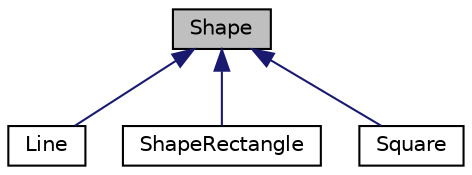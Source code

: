 digraph "Shape"
{
  edge [fontname="Helvetica",fontsize="10",labelfontname="Helvetica",labelfontsize="10"];
  node [fontname="Helvetica",fontsize="10",shape=record];
  Node1 [label="Shape",height=0.2,width=0.4,color="black", fillcolor="grey75", style="filled", fontcolor="black"];
  Node1 -> Node2 [dir="back",color="midnightblue",fontsize="10",style="solid",fontname="Helvetica"];
  Node2 [label="Line",height=0.2,width=0.4,color="black", fillcolor="white", style="filled",URL="$class_line.html"];
  Node1 -> Node3 [dir="back",color="midnightblue",fontsize="10",style="solid",fontname="Helvetica"];
  Node3 [label="ShapeRectangle",height=0.2,width=0.4,color="black", fillcolor="white", style="filled",URL="$class_shape_rectangle.html"];
  Node1 -> Node4 [dir="back",color="midnightblue",fontsize="10",style="solid",fontname="Helvetica"];
  Node4 [label="Square",height=0.2,width=0.4,color="black", fillcolor="white", style="filled",URL="$class_square.html"];
}
